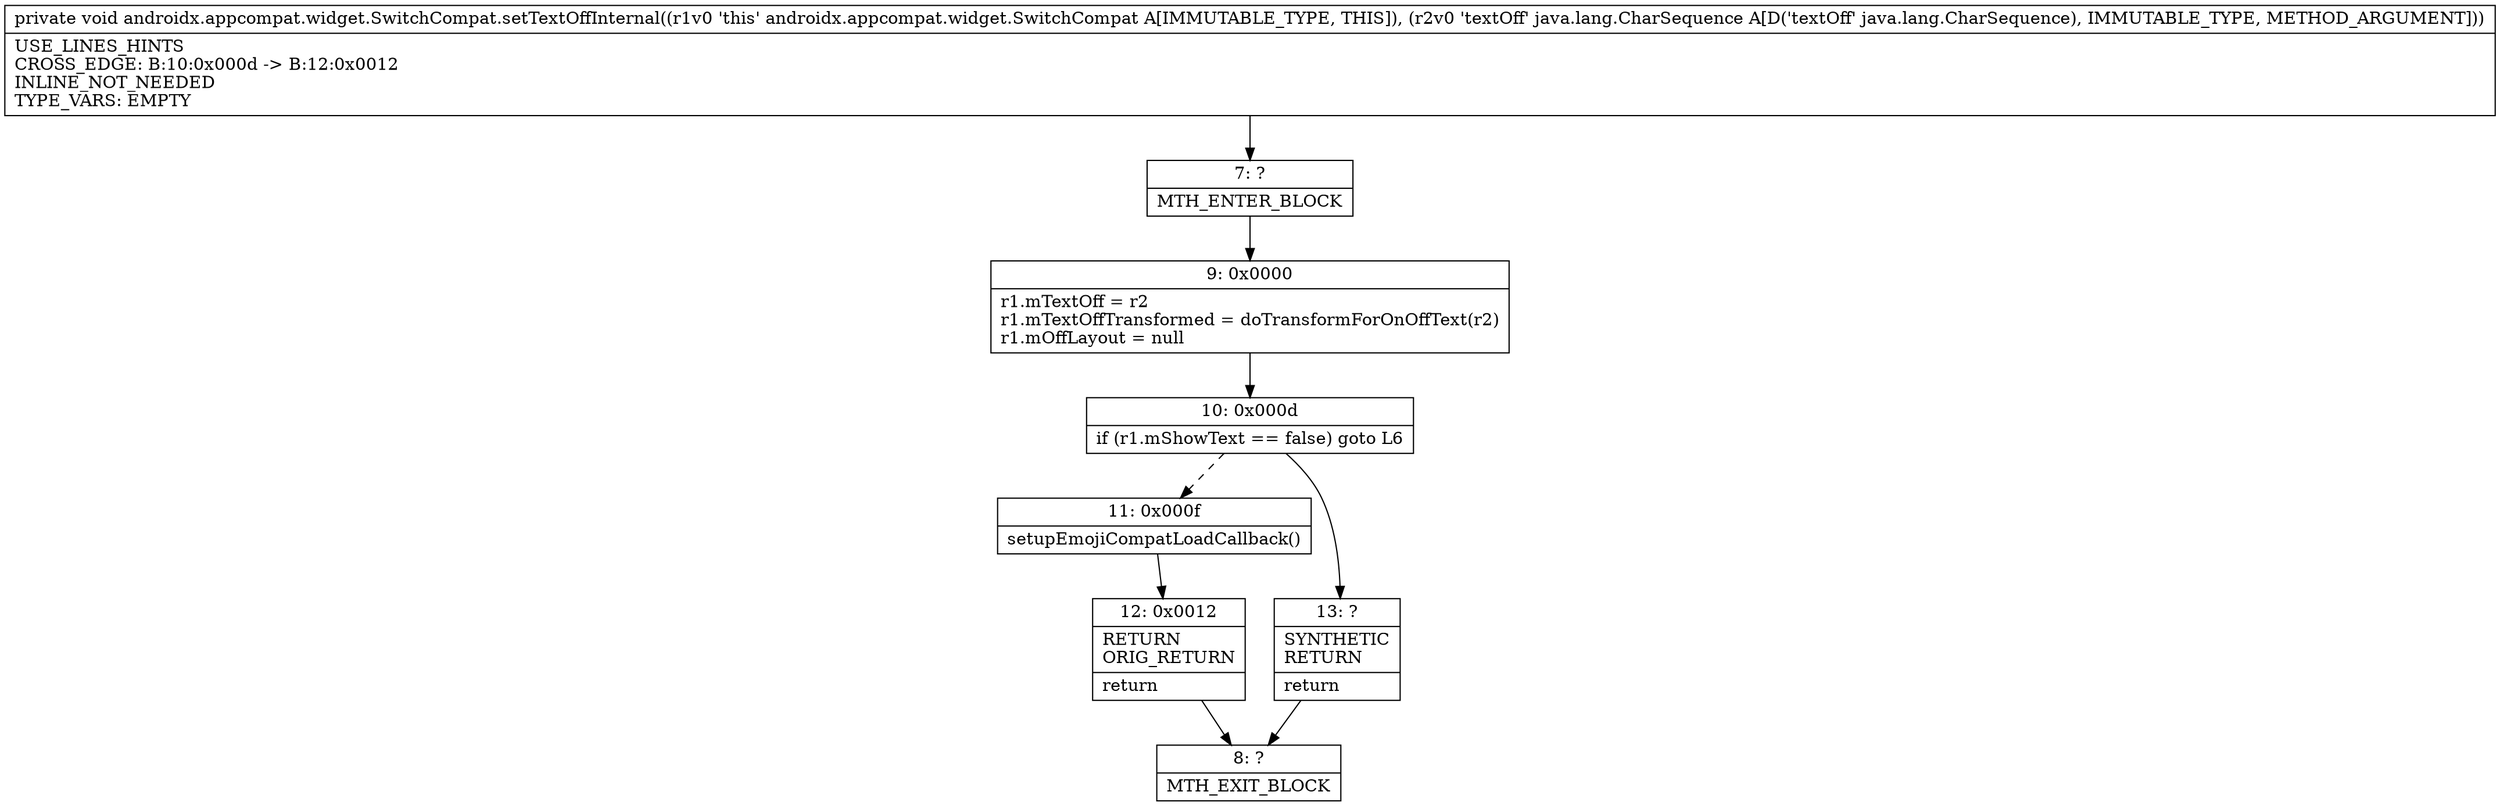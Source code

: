 digraph "CFG forandroidx.appcompat.widget.SwitchCompat.setTextOffInternal(Ljava\/lang\/CharSequence;)V" {
Node_7 [shape=record,label="{7\:\ ?|MTH_ENTER_BLOCK\l}"];
Node_9 [shape=record,label="{9\:\ 0x0000|r1.mTextOff = r2\lr1.mTextOffTransformed = doTransformForOnOffText(r2)\lr1.mOffLayout = null\l}"];
Node_10 [shape=record,label="{10\:\ 0x000d|if (r1.mShowText == false) goto L6\l}"];
Node_11 [shape=record,label="{11\:\ 0x000f|setupEmojiCompatLoadCallback()\l}"];
Node_12 [shape=record,label="{12\:\ 0x0012|RETURN\lORIG_RETURN\l|return\l}"];
Node_8 [shape=record,label="{8\:\ ?|MTH_EXIT_BLOCK\l}"];
Node_13 [shape=record,label="{13\:\ ?|SYNTHETIC\lRETURN\l|return\l}"];
MethodNode[shape=record,label="{private void androidx.appcompat.widget.SwitchCompat.setTextOffInternal((r1v0 'this' androidx.appcompat.widget.SwitchCompat A[IMMUTABLE_TYPE, THIS]), (r2v0 'textOff' java.lang.CharSequence A[D('textOff' java.lang.CharSequence), IMMUTABLE_TYPE, METHOD_ARGUMENT]))  | USE_LINES_HINTS\lCROSS_EDGE: B:10:0x000d \-\> B:12:0x0012\lINLINE_NOT_NEEDED\lTYPE_VARS: EMPTY\l}"];
MethodNode -> Node_7;Node_7 -> Node_9;
Node_9 -> Node_10;
Node_10 -> Node_11[style=dashed];
Node_10 -> Node_13;
Node_11 -> Node_12;
Node_12 -> Node_8;
Node_13 -> Node_8;
}

